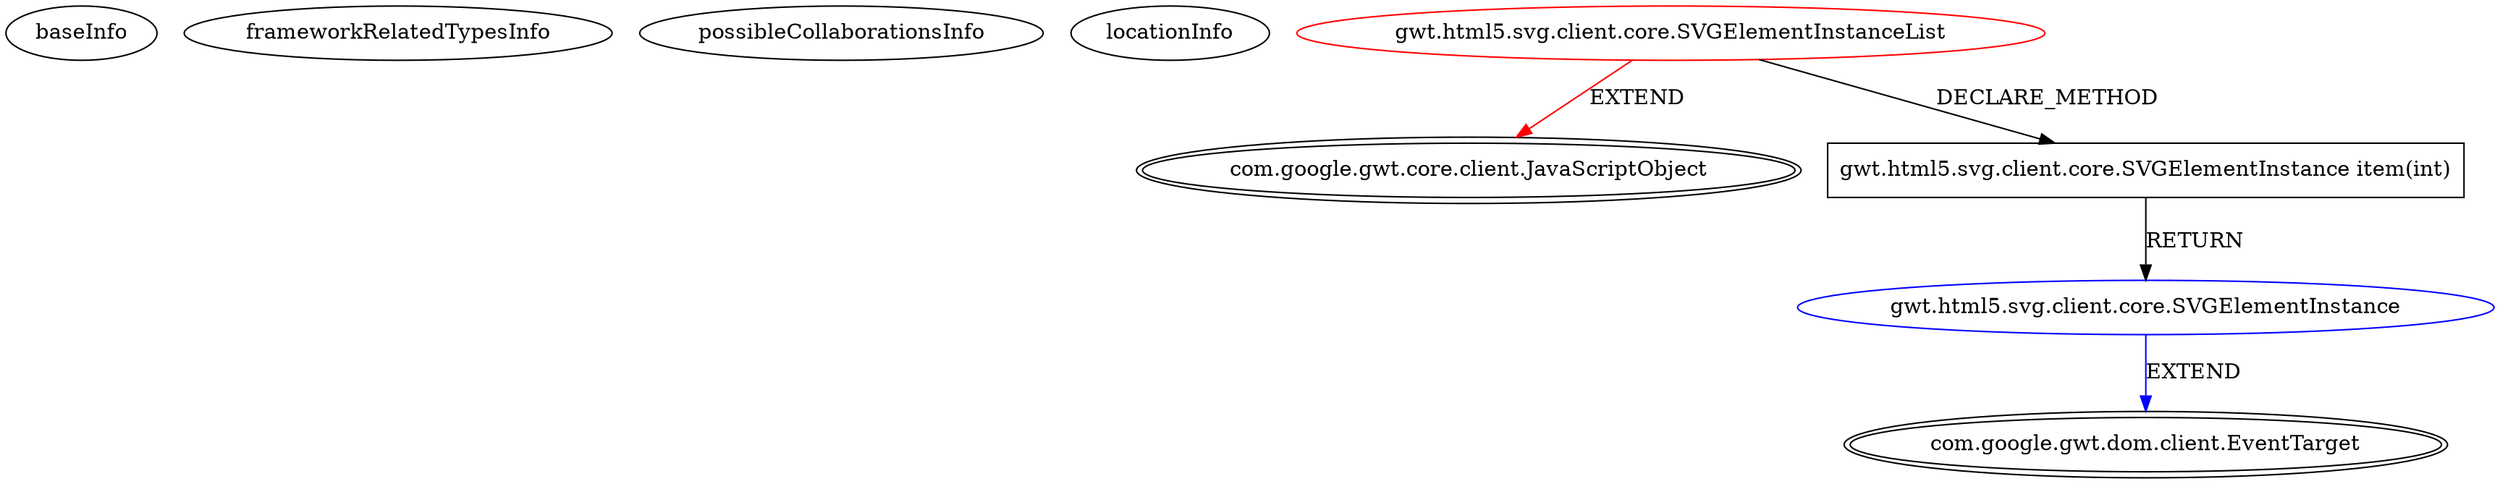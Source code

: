 digraph {
baseInfo[graphId=3810,category="extension_graph",isAnonymous=false,possibleRelation=true]
frameworkRelatedTypesInfo[0="com.google.gwt.core.client.JavaScriptObject"]
possibleCollaborationsInfo[0="3810~CLIENT_METHOD_DECLARATION-RETURN_TYPE-~com.google.gwt.core.client.JavaScriptObject ~com.google.gwt.dom.client.EventTarget ~false~false"]
locationInfo[projectName="mguiral-GwtSvgLib",filePath="/mguiral-GwtSvgLib/GwtSvgLib-master/src/gwt/html5/svg/client/core/SVGElementInstanceList.java",contextSignature="SVGElementInstanceList",graphId="3810"]
0[label="gwt.html5.svg.client.core.SVGElementInstanceList",vertexType="ROOT_CLIENT_CLASS_DECLARATION",isFrameworkType=false,color=red]
1[label="com.google.gwt.core.client.JavaScriptObject",vertexType="FRAMEWORK_CLASS_TYPE",isFrameworkType=true,peripheries=2]
3[label="gwt.html5.svg.client.core.SVGElementInstance item(int)",vertexType="CLIENT_METHOD_DECLARATION",isFrameworkType=false,shape=box]
4[label="gwt.html5.svg.client.core.SVGElementInstance",vertexType="REFERENCE_CLIENT_CLASS_DECLARATION",isFrameworkType=false,color=blue]
5[label="com.google.gwt.dom.client.EventTarget",vertexType="FRAMEWORK_CLASS_TYPE",isFrameworkType=true,peripheries=2]
0->1[label="EXTEND",color=red]
0->3[label="DECLARE_METHOD"]
4->5[label="EXTEND",color=blue]
3->4[label="RETURN"]
}
